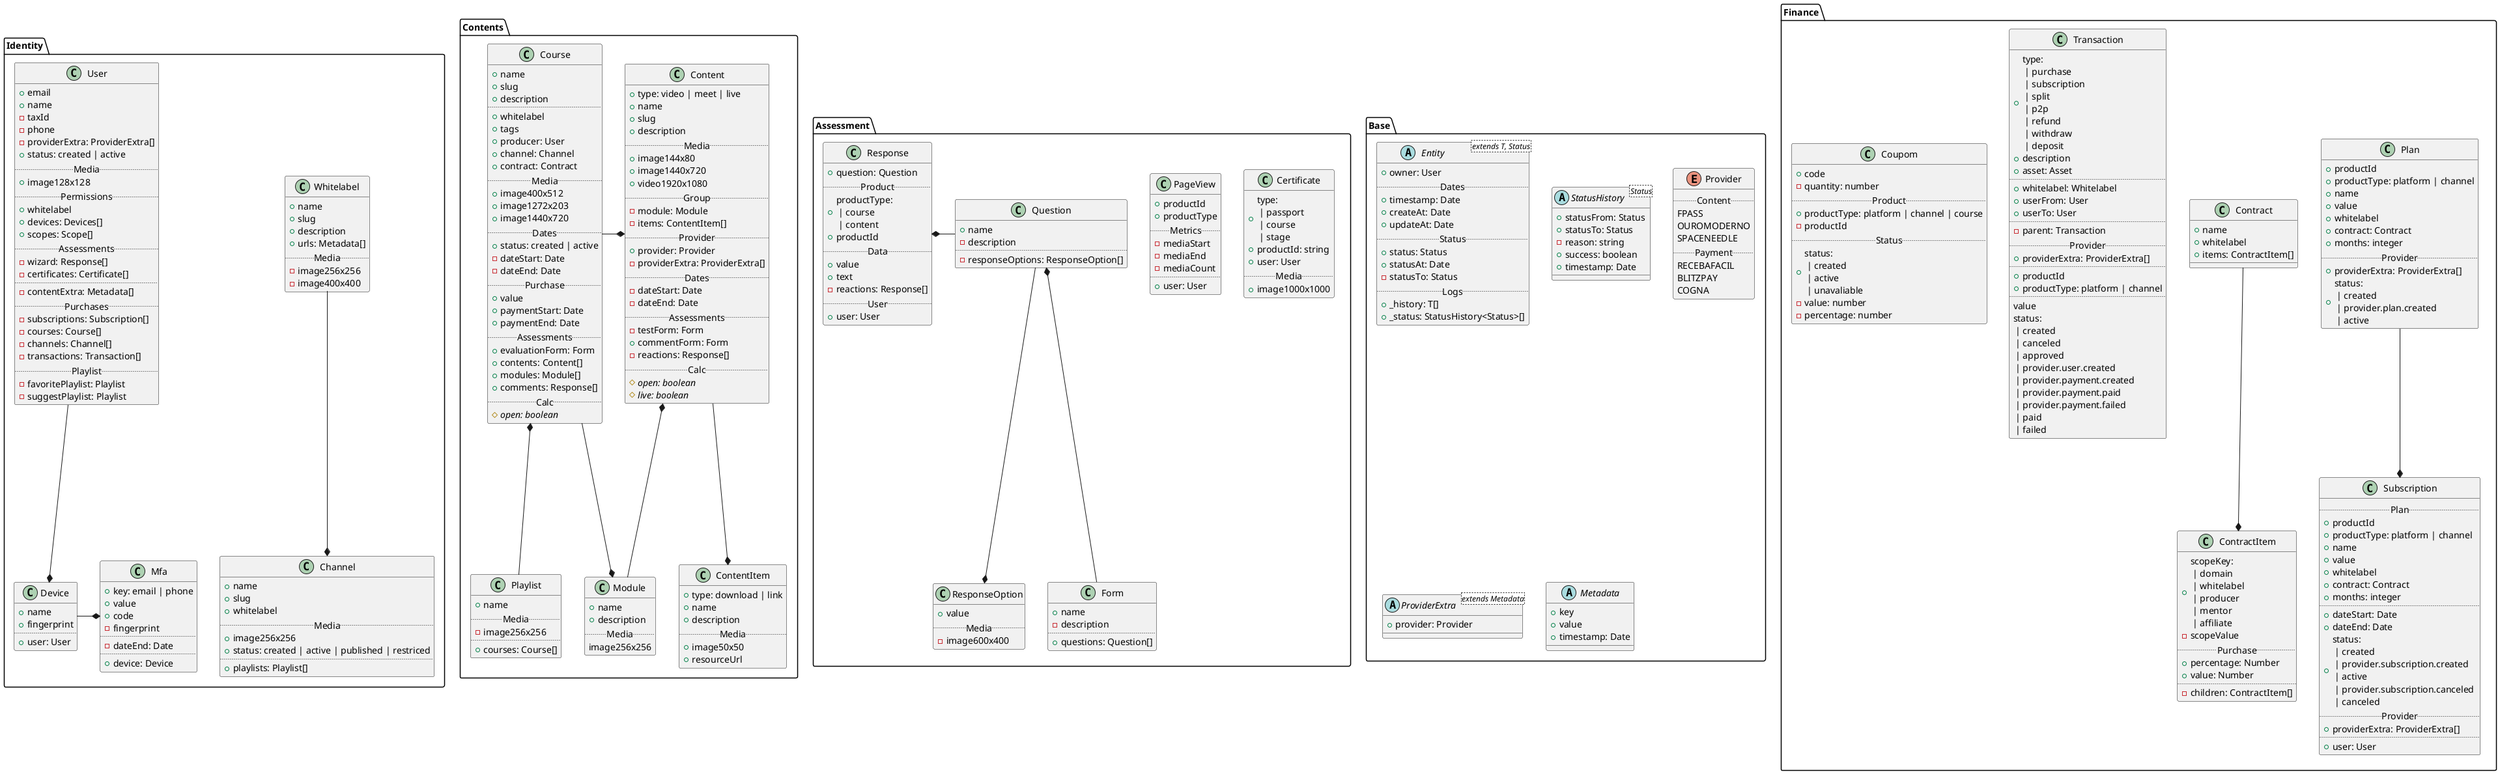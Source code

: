 @startuml Content DataModel

package Identity {

  class Whitelabel {
    +name
    +slug
    +description
    +urls: Metadata[]
    ..Media..
    -image256x256
    -image400x400
  }

  class Channel {
    +name
    +slug
    +whitelabel
    ..Media..
    +image256x256
    +status: created | active | published | restriced
    ..
    +playlists: Playlist[]
  }

  Whitelabel -down-* Channel

  class User {
    +email
    +name
    -taxId
    -phone
    -providerExtra: ProviderExtra[]
    +status: created | active
    ..Media..
    +image128x128
    ..Permissions..
    +whitelabel
    +devices: Devices[]
    +scopes: Scope[]
    ..Assessments..
    -wizard: Response[]
    -certificates: Certificate[]
    ..
    -contentExtra: Metadata[]
    ..Purchases..
    -subscriptions: Subscription[]
    -courses: Course[]
    -channels: Channel[]
    -transactions: Transaction[]
    ..Playlist..
    -favoritePlaylist: Playlist
    -suggestPlaylist: Playlist
  }

  class Device {
    +name
    +fingerprint
    ..
    +user: User
  }

  class Mfa {
    +key: email | phone
    +value
    +code
    -fingerprint
    ..
    -dateEnd: Date
    ..
    +device: Device
  }

  User --* Device
  Device -right-* Mfa

}

package Finance {

  class Transaction {
    +type: \n | purchase \n | subscription \n | split \n | p2p \n | refund \n | withdraw \n | deposit
    +description
    +asset: Asset
    ..
    +whitelabel: Whitelabel
    +userFrom: User
    +userTo: User
    ..
    -parent: Transaction
    .. Provider ..
    +providerExtra: ProviderExtra[]
    ..
    +productId
    +productType: platform | channel
    ..
    value
    status: \n | created \n | canceled \n | approved \n | provider.user.created \n | provider.payment.created \n | provider.payment.paid \n | provider.payment.failed \n | paid \n | failed
  }

  together {
    class Plan {
      +productId
      +productType: platform | channel
      +name
      +value
      +whitelabel
      +contract: Contract
      +months: integer
      ..Provider..
      +providerExtra: ProviderExtra[]
      +status: \n | created \n | provider.plan.created \n | active
    }

    class Subscription {
      ..Plan..
      +productId
      +productType: platform | channel
      +name
      +value
      +whitelabel
      +contract: Contract
      +months: integer
      ..
      +dateStart: Date
      +dateEnd: Date
      +status: \n | created \n | provider.subscription.created \n | active \n | provider.subscription.canceled \n | canceled 
      ..Provider..
      +providerExtra: ProviderExtra[]
      ..
      +user: User
    }

    Plan -down-* Subscription
  }

  class Coupom {
    +code
    -quantity: number
    ..Product..
    +productType: platform | channel | course
    -productId
    ..Status..
    +status: \n | created \n | active \n | unavaliable
    -value: number
    -percentage: number
  }

  together {
    class Contract {
      +name
      +whitelabel
      +items: ContractItem[]
    }

    class ContractItem {
      +scopeKey: \n | domain \n | whitelabel \n | producer \n | mentor \n | affiliate
      -scopeValue
      ..Purchase..
      +percentage: Number
      +value: Number
      ..
      -children: ContractItem[]
    }

    Contract -down-* ContractItem
  }

}

package Contents {

  class Playlist {
    +name
    ..Media..
    -image256x256
    ..
    +courses: Course[]
  }

  class Course {
    +name
    +slug
    +description
    ..
    +whitelabel
    +tags
    +producer: User
    +channel: Channel
    +contract: Contract
    ..Media..
    +image400x512
    +image1272x203
    +image1440x720
    ..Dates..
    +status: created | active
    -dateStart: Date
    -dateEnd: Date
    ..Purchase..
    +value
    +paymentStart: Date
    +paymentEnd: Date
    ..Assessments..
    +evaluationForm: Form
    +contents: Content[]
    +modules: Module[]
    +comments: Response[]
    ..Calc..
    {abstract} #open: boolean
  }

  class Module {
    +name
    +description
    ..Media..
    image256x256
  }

  class Content {
    +type: video | meet | live
    +name
    +slug
    +description
    ..Media..
    +image144x80
    +image1440x720
    +video1920x1080
    ..Group..
    -module: Module
    -items: ContentItem[]
    ..Provider..
    +provider: Provider
    -providerExtra: ProviderExtra[]
    ..Dates..
    -dateStart: Date
    -dateEnd: Date
    ..Assessments..
    -testForm: Form
    +commentForm: Form
    -reactions: Response[]
    ..Calc..
    {abstract} #open: boolean
    {abstract} #live: boolean
  }

  class ContentItem {
    +type: download | link
    +name
    +description
    ..Media..
    +image50x50
    +resourceUrl
  }

  Course -right-* Content
  Course *-down- Playlist
  Course -d-* Module
  Module -u-* Content
  Content -down-* ContentItem

}

package Assessment {

  together {
    class Form {
      +name
      -description
      ..
      +questions: Question[]
    }

    class Question {
      +name
      -description
      ..
      -responseOptions: ResponseOption[]
    }

    class ResponseOption {
      +value
      ..Media..
      -image600x400
    }

    class Response {
      +question: Question
      ..Product..
      +productType: \n | course \n | content
      +productId
      ..Data..
      +value
      +text
      -reactions: Response[]
      ..User..
      +user: User
    }
  }

  Form -l-* Question
  Question -l-* Response
  Question -d-* ResponseOption

  together {
    class Certificate {
      +type: \n | passport \n | course \n | stage
      +productId: string
      +user: User
      ..Media..
      +image1000x1000
    }

    class PageView {
      +productId
      +productType
      ..Metrics..
      -mediaStart
      -mediaEnd
      -mediaCount
      ..
      +user: User
    }
  }

}

package Base {

  abstract Entity<extends T, Status> {
    +owner: User
    ..Dates..
    +timestamp: Date
    +createAt: Date
    +updateAt: Date
    ..Status..
    +status: Status
    +statusAt: Date
    -statusTo: Status
    ..Logs..
    +_history: T[]
    +_status: StatusHistory<Status>[]
  }

  abstract StatusHistory<Status> {
    +statusFrom: Status
    +statusTo: Status
    -reason: string
    +success: boolean
    +timestamp: Date
  }

  enum Provider {
    .. Content ..
    FPASS
    OUROMODERNO
    SPACENEEDLE
    .. Payment ..
    RECEBAFACIL
    BLITZPAY
    COGNA
  }

  abstract ProviderExtra<extends Metadata> {
    +provider: Provider
  }

  abstract Metadata {
    +key
    +value
    +timestamp: Date
  }

}

@enduml
